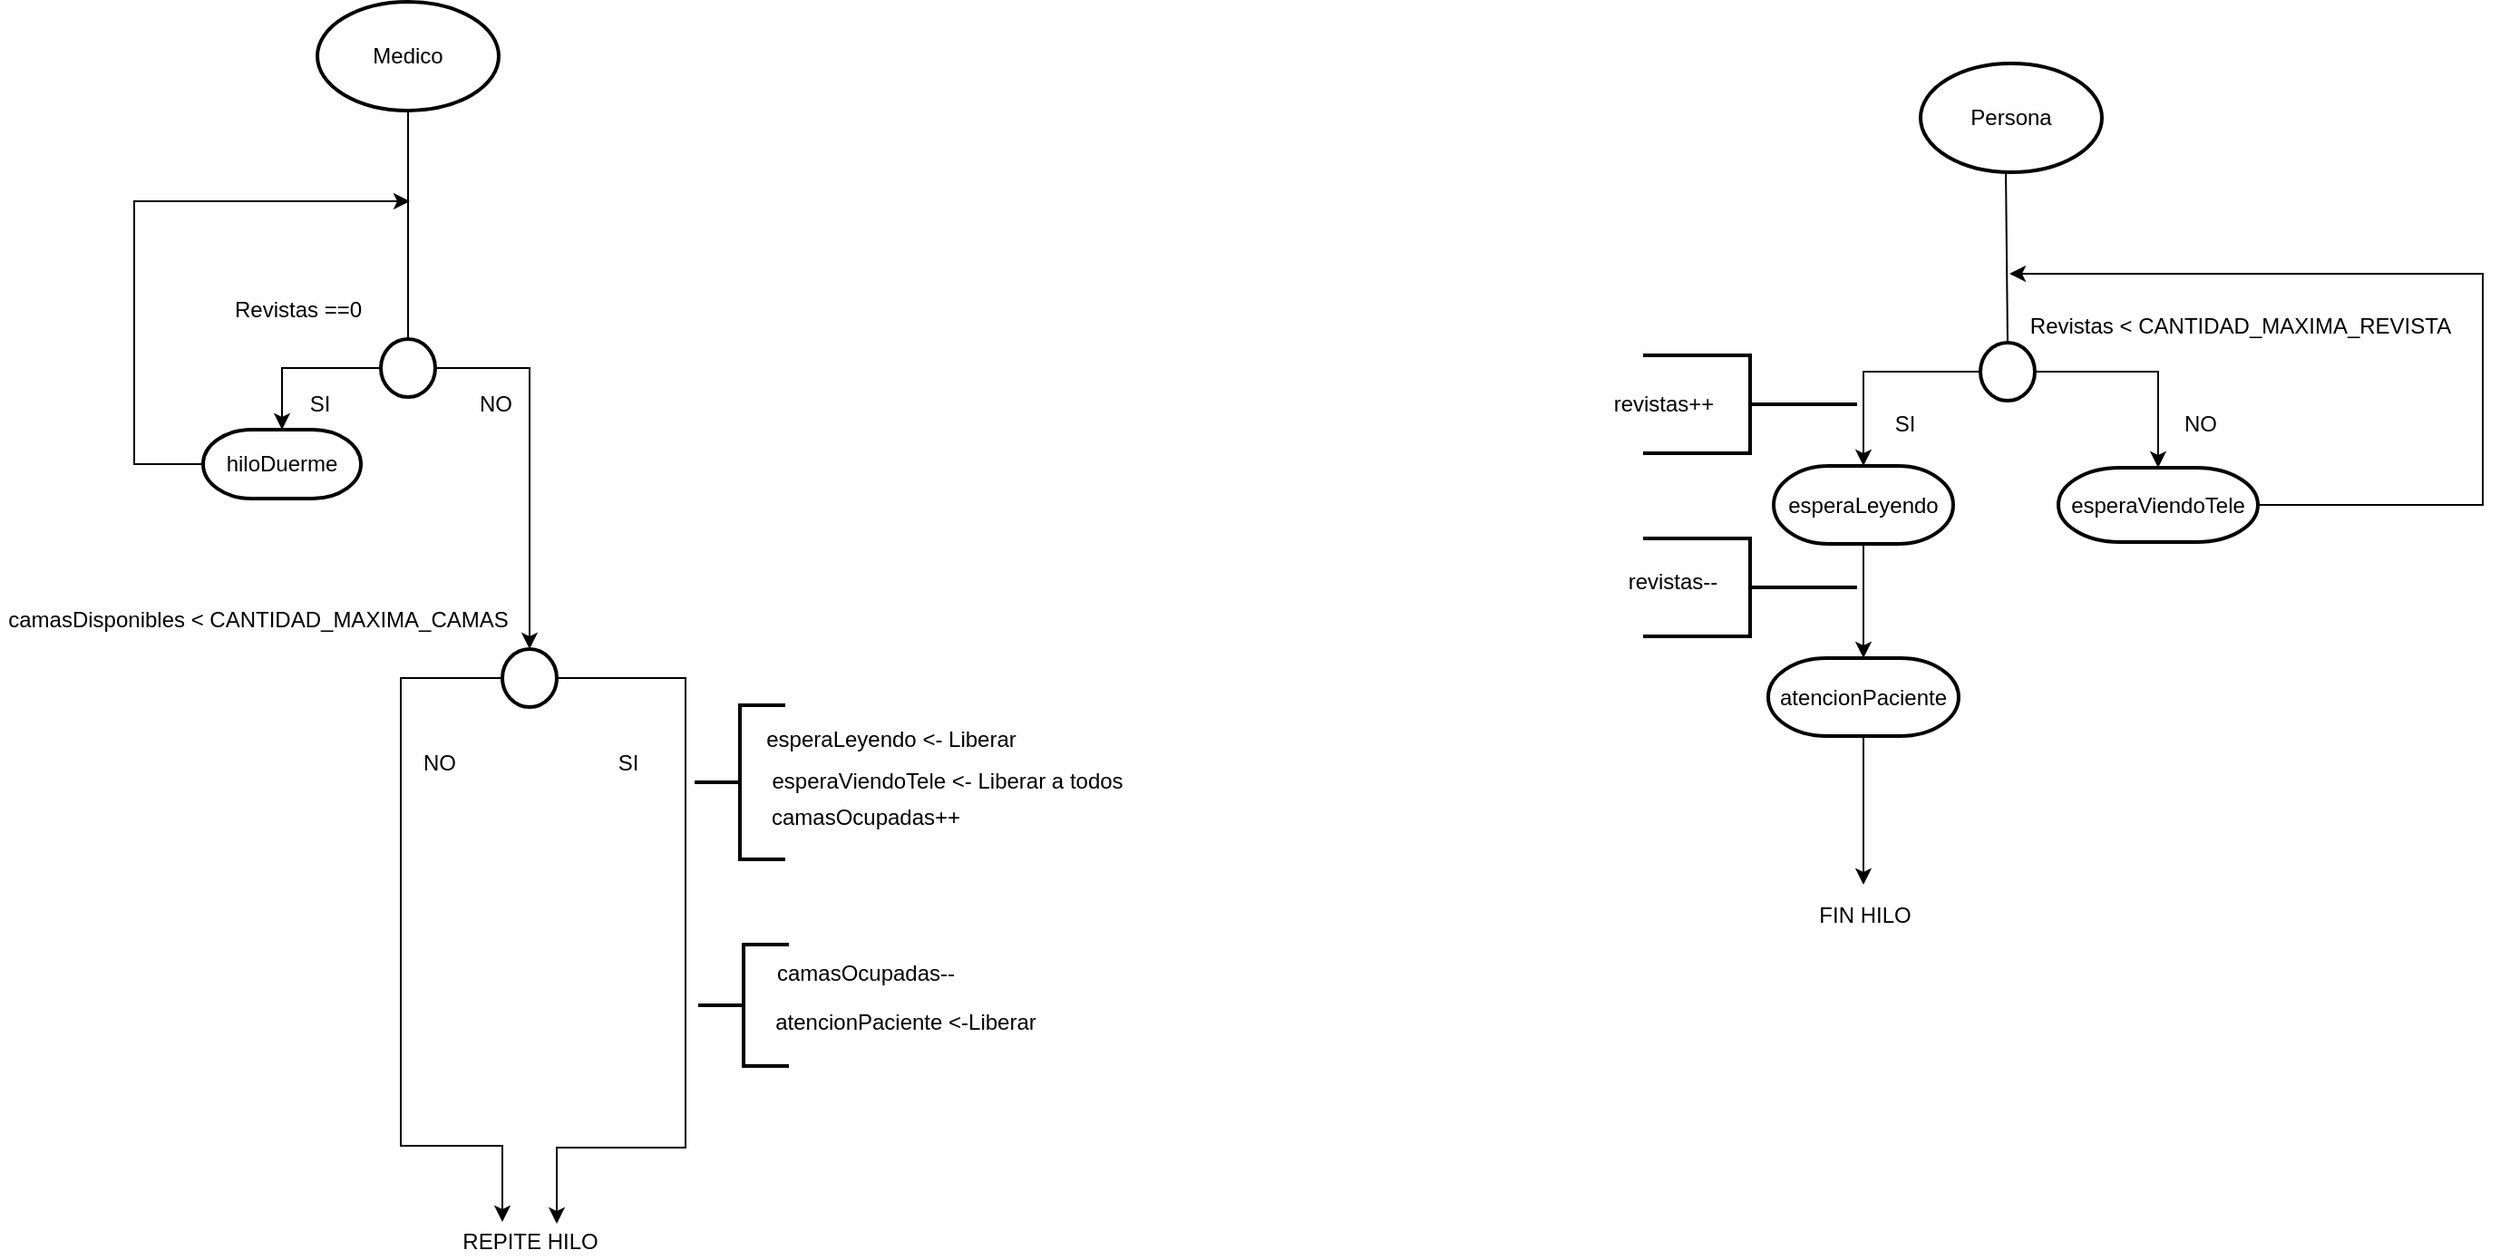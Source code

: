 <mxfile version="13.0.3" type="device"><diagram id="q8yakIHKRJzBzDnk7RyU" name="Page-1"><mxGraphModel dx="1108" dy="544" grid="0" gridSize="10" guides="1" tooltips="1" connect="1" arrows="1" fold="1" page="1" pageScale="1" pageWidth="827" pageHeight="1169" math="0" shadow="0"><root><mxCell id="0"/><mxCell id="1" parent="0"/><mxCell id="4EXd-aZQMXsXui0e0bat-5" value="" style="endArrow=none;html=1;entryX=0.5;entryY=0;entryDx=0;entryDy=0;entryPerimeter=0;" edge="1" parent="1" target="4EXd-aZQMXsXui0e0bat-6"><mxGeometry width="50" height="50" relative="1" as="geometry"><mxPoint x="1116" y="157" as="sourcePoint"/><mxPoint x="1116" y="314" as="targetPoint"/></mxGeometry></mxCell><mxCell id="4EXd-aZQMXsXui0e0bat-24" style="edgeStyle=orthogonalEdgeStyle;rounded=0;orthogonalLoop=1;jettySize=auto;html=1;entryX=0.5;entryY=0;entryDx=0;entryDy=0;entryPerimeter=0;" edge="1" parent="1" source="4EXd-aZQMXsXui0e0bat-6" target="4EXd-aZQMXsXui0e0bat-28"><mxGeometry relative="1" as="geometry"><mxPoint x="1038.5" y="386.833" as="targetPoint"/></mxGeometry></mxCell><mxCell id="4EXd-aZQMXsXui0e0bat-25" style="edgeStyle=orthogonalEdgeStyle;rounded=0;orthogonalLoop=1;jettySize=auto;html=1;entryX=0.5;entryY=0;entryDx=0;entryDy=0;entryPerimeter=0;" edge="1" parent="1" source="4EXd-aZQMXsXui0e0bat-6" target="4EXd-aZQMXsXui0e0bat-29"><mxGeometry relative="1" as="geometry"><mxPoint x="1200.167" y="384.333" as="targetPoint"/></mxGeometry></mxCell><mxCell id="4EXd-aZQMXsXui0e0bat-6" value="" style="strokeWidth=2;html=1;shape=mxgraph.flowchart.start_2;whiteSpace=wrap;" vertex="1" parent="1"><mxGeometry x="1102" y="253" width="30" height="32" as="geometry"/></mxCell><mxCell id="4EXd-aZQMXsXui0e0bat-15" value="Persona" style="strokeWidth=2;html=1;shape=mxgraph.flowchart.start_1;whiteSpace=wrap;" vertex="1" parent="1"><mxGeometry x="1069" y="99" width="100" height="60" as="geometry"/></mxCell><mxCell id="4EXd-aZQMXsXui0e0bat-23" value="Revistas &amp;lt; CANTIDAD_MAXIMA_REVISTA" style="text;html=1;align=center;verticalAlign=middle;resizable=0;points=[];autosize=1;" vertex="1" parent="1"><mxGeometry x="1127" y="235" width="235" height="18" as="geometry"/></mxCell><mxCell id="4EXd-aZQMXsXui0e0bat-26" value="SI" style="text;html=1;align=center;verticalAlign=middle;resizable=0;points=[];autosize=1;" vertex="1" parent="1"><mxGeometry x="1049" y="289" width="21" height="18" as="geometry"/></mxCell><mxCell id="4EXd-aZQMXsXui0e0bat-27" value="NO" style="text;html=1;align=center;verticalAlign=middle;resizable=0;points=[];autosize=1;" vertex="1" parent="1"><mxGeometry x="1209" y="289" width="28" height="18" as="geometry"/></mxCell><mxCell id="4EXd-aZQMXsXui0e0bat-62" style="edgeStyle=orthogonalEdgeStyle;rounded=0;orthogonalLoop=1;jettySize=auto;html=1;entryX=0.5;entryY=0;entryDx=0;entryDy=0;entryPerimeter=0;" edge="1" parent="1" source="4EXd-aZQMXsXui0e0bat-28" target="4EXd-aZQMXsXui0e0bat-61"><mxGeometry relative="1" as="geometry"/></mxCell><mxCell id="4EXd-aZQMXsXui0e0bat-28" value="esperaLeyendo" style="strokeWidth=2;html=1;shape=mxgraph.flowchart.terminator;whiteSpace=wrap;" vertex="1" parent="1"><mxGeometry x="988" y="321" width="99" height="43" as="geometry"/></mxCell><mxCell id="4EXd-aZQMXsXui0e0bat-43" style="edgeStyle=orthogonalEdgeStyle;rounded=0;orthogonalLoop=1;jettySize=auto;html=1;" edge="1" parent="1" source="4EXd-aZQMXsXui0e0bat-29"><mxGeometry relative="1" as="geometry"><mxPoint x="1118" y="215" as="targetPoint"/><Array as="points"><mxPoint x="1379" y="343"/><mxPoint x="1379" y="215"/><mxPoint x="1118" y="215"/></Array></mxGeometry></mxCell><mxCell id="4EXd-aZQMXsXui0e0bat-29" value="esperaViendoTele" style="strokeWidth=2;html=1;shape=mxgraph.flowchart.terminator;whiteSpace=wrap;" vertex="1" parent="1"><mxGeometry x="1145" y="322" width="110" height="41" as="geometry"/></mxCell><mxCell id="4EXd-aZQMXsXui0e0bat-31" value="" style="endArrow=none;html=1;exitX=0.5;exitY=1;exitDx=0;exitDy=0;exitPerimeter=0;" edge="1" source="4EXd-aZQMXsXui0e0bat-34" target="4EXd-aZQMXsXui0e0bat-35" parent="1"><mxGeometry width="50" height="50" relative="1" as="geometry"><mxPoint x="235" y="124" as="sourcePoint"/><mxPoint x="235" y="264" as="targetPoint"/></mxGeometry></mxCell><mxCell id="4EXd-aZQMXsXui0e0bat-32" value="Text" style="edgeLabel;html=1;align=center;verticalAlign=middle;resizable=0;points=[];" vertex="1" connectable="0" parent="4EXd-aZQMXsXui0e0bat-31"><mxGeometry x="-0.331" y="2" relative="1" as="geometry"><mxPoint x="-17" y="-72.83" as="offset"/></mxGeometry></mxCell><mxCell id="4EXd-aZQMXsXui0e0bat-33" value="Revistas ==0" style="text;html=1;align=center;verticalAlign=middle;resizable=0;points=[];autosize=1;" vertex="1" parent="1"><mxGeometry x="133" y="226" width="82" height="18" as="geometry"/></mxCell><mxCell id="4EXd-aZQMXsXui0e0bat-34" value="Medico" style="strokeWidth=2;html=1;shape=mxgraph.flowchart.start_1;whiteSpace=wrap;" vertex="1" parent="1"><mxGeometry x="185" y="65" width="100" height="60" as="geometry"/></mxCell><mxCell id="4EXd-aZQMXsXui0e0bat-36" style="edgeStyle=orthogonalEdgeStyle;rounded=0;orthogonalLoop=1;jettySize=auto;html=1;entryX=0.5;entryY=0;entryDx=0;entryDy=0;entryPerimeter=0;" edge="1" parent="1" source="4EXd-aZQMXsXui0e0bat-35" target="4EXd-aZQMXsXui0e0bat-49"><mxGeometry relative="1" as="geometry"><mxPoint x="304" y="427" as="targetPoint"/></mxGeometry></mxCell><mxCell id="4EXd-aZQMXsXui0e0bat-37" style="edgeStyle=orthogonalEdgeStyle;rounded=0;orthogonalLoop=1;jettySize=auto;html=1;" edge="1" parent="1" source="4EXd-aZQMXsXui0e0bat-35" target="4EXd-aZQMXsXui0e0bat-38"><mxGeometry relative="1" as="geometry"><mxPoint x="170.333" y="361.167" as="targetPoint"/></mxGeometry></mxCell><mxCell id="4EXd-aZQMXsXui0e0bat-35" value="" style="strokeWidth=2;html=1;shape=mxgraph.flowchart.start_2;whiteSpace=wrap;" vertex="1" parent="1"><mxGeometry x="220" y="251" width="30" height="32" as="geometry"/></mxCell><mxCell id="4EXd-aZQMXsXui0e0bat-42" style="edgeStyle=orthogonalEdgeStyle;rounded=0;orthogonalLoop=1;jettySize=auto;html=1;" edge="1" parent="1" source="4EXd-aZQMXsXui0e0bat-38"><mxGeometry relative="1" as="geometry"><mxPoint x="236" y="175" as="targetPoint"/><Array as="points"><mxPoint x="84" y="320"/><mxPoint x="84" y="175"/></Array></mxGeometry></mxCell><mxCell id="4EXd-aZQMXsXui0e0bat-38" value="hiloDuerme" style="strokeWidth=2;html=1;shape=mxgraph.flowchart.terminator;whiteSpace=wrap;" vertex="1" parent="1"><mxGeometry x="122" y="301" width="87" height="38" as="geometry"/></mxCell><mxCell id="4EXd-aZQMXsXui0e0bat-40" value="SI" style="text;html=1;align=center;verticalAlign=middle;resizable=0;points=[];autosize=1;" vertex="1" parent="1"><mxGeometry x="175" y="278" width="21" height="18" as="geometry"/></mxCell><mxCell id="4EXd-aZQMXsXui0e0bat-41" value="NO" style="text;html=1;align=center;verticalAlign=middle;resizable=0;points=[];autosize=1;" vertex="1" parent="1"><mxGeometry x="269" y="278" width="28" height="18" as="geometry"/></mxCell><mxCell id="4EXd-aZQMXsXui0e0bat-48" value="" style="group" vertex="1" connectable="0" parent="1"><mxGeometry x="393" y="453" width="244" height="100" as="geometry"/></mxCell><mxCell id="4EXd-aZQMXsXui0e0bat-44" value="" style="strokeWidth=2;html=1;shape=mxgraph.flowchart.annotation_2;align=left;labelPosition=right;pointerEvents=1;" vertex="1" parent="4EXd-aZQMXsXui0e0bat-48"><mxGeometry width="50" height="85" as="geometry"/></mxCell><mxCell id="4EXd-aZQMXsXui0e0bat-45" value="esperaLeyendo &amp;lt;- Liberar" style="text;html=1;align=center;verticalAlign=middle;resizable=0;points=[];autosize=1;" vertex="1" parent="4EXd-aZQMXsXui0e0bat-48"><mxGeometry x="32" y="10" width="152" height="18" as="geometry"/></mxCell><mxCell id="4EXd-aZQMXsXui0e0bat-46" value="esperaViendoTele &amp;lt;- Liberar a todos" style="text;html=1;align=center;verticalAlign=middle;resizable=0;points=[];autosize=1;" vertex="1" parent="4EXd-aZQMXsXui0e0bat-48"><mxGeometry x="34" y="33" width="210" height="18" as="geometry"/></mxCell><mxCell id="4EXd-aZQMXsXui0e0bat-47" value="camasOcupadas++" style="text;html=1;align=center;verticalAlign=middle;resizable=0;points=[];autosize=1;" vertex="1" parent="4EXd-aZQMXsXui0e0bat-48"><mxGeometry x="34" y="53" width="119" height="18" as="geometry"/></mxCell><mxCell id="4EXd-aZQMXsXui0e0bat-52" style="edgeStyle=orthogonalEdgeStyle;rounded=0;orthogonalLoop=1;jettySize=auto;html=1;" edge="1" parent="1" source="4EXd-aZQMXsXui0e0bat-49"><mxGeometry relative="1" as="geometry"><mxPoint x="317" y="739" as="targetPoint"/><Array as="points"><mxPoint x="388" y="438"/><mxPoint x="388" y="697"/></Array></mxGeometry></mxCell><mxCell id="4EXd-aZQMXsXui0e0bat-65" style="edgeStyle=orthogonalEdgeStyle;rounded=0;orthogonalLoop=1;jettySize=auto;html=1;" edge="1" parent="1" source="4EXd-aZQMXsXui0e0bat-49"><mxGeometry relative="1" as="geometry"><mxPoint x="287" y="738" as="targetPoint"/><Array as="points"><mxPoint x="231" y="438"/><mxPoint x="231" y="696"/></Array></mxGeometry></mxCell><mxCell id="4EXd-aZQMXsXui0e0bat-49" value="" style="strokeWidth=2;html=1;shape=mxgraph.flowchart.start_2;whiteSpace=wrap;" vertex="1" parent="1"><mxGeometry x="287" y="422" width="30" height="32" as="geometry"/></mxCell><mxCell id="4EXd-aZQMXsXui0e0bat-50" value="camasDisponibles &amp;lt; CANTIDAD_MAXIMA_CAMAS" style="text;html=1;align=center;verticalAlign=middle;resizable=0;points=[];autosize=1;" vertex="1" parent="1"><mxGeometry x="10" y="397" width="284" height="18" as="geometry"/></mxCell><mxCell id="4EXd-aZQMXsXui0e0bat-51" value="SI&lt;br&gt;" style="text;html=1;align=center;verticalAlign=middle;resizable=0;points=[];autosize=1;" vertex="1" parent="1"><mxGeometry x="345" y="476" width="21" height="18" as="geometry"/></mxCell><mxCell id="4EXd-aZQMXsXui0e0bat-55" value="" style="group" vertex="1" connectable="0" parent="1"><mxGeometry x="395" y="585" width="244" height="68" as="geometry"/></mxCell><mxCell id="4EXd-aZQMXsXui0e0bat-56" value="" style="strokeWidth=2;html=1;shape=mxgraph.flowchart.annotation_2;align=left;labelPosition=right;pointerEvents=1;" vertex="1" parent="4EXd-aZQMXsXui0e0bat-55"><mxGeometry width="50" height="67" as="geometry"/></mxCell><mxCell id="4EXd-aZQMXsXui0e0bat-59" value="camasOcupadas--" style="text;html=1;align=center;verticalAlign=middle;resizable=0;points=[];autosize=1;" vertex="1" parent="4EXd-aZQMXsXui0e0bat-55"><mxGeometry x="35" y="7.37" width="113" height="18" as="geometry"/></mxCell><mxCell id="4EXd-aZQMXsXui0e0bat-60" value="atencionPaciente &amp;lt;-Liberar" style="text;html=1;align=center;verticalAlign=middle;resizable=0;points=[];autosize=1;" vertex="1" parent="4EXd-aZQMXsXui0e0bat-55"><mxGeometry x="35" y="34" width="158" height="18" as="geometry"/></mxCell><mxCell id="4EXd-aZQMXsXui0e0bat-63" style="edgeStyle=orthogonalEdgeStyle;rounded=0;orthogonalLoop=1;jettySize=auto;html=1;" edge="1" parent="1" source="4EXd-aZQMXsXui0e0bat-61"><mxGeometry relative="1" as="geometry"><mxPoint x="1037.5" y="552" as="targetPoint"/></mxGeometry></mxCell><mxCell id="4EXd-aZQMXsXui0e0bat-61" value="atencionPaciente" style="strokeWidth=2;html=1;shape=mxgraph.flowchart.terminator;whiteSpace=wrap;" vertex="1" parent="1"><mxGeometry x="985" y="427" width="105" height="43" as="geometry"/></mxCell><mxCell id="4EXd-aZQMXsXui0e0bat-64" value="FIN HILO" style="text;html=1;align=center;verticalAlign=middle;resizable=0;points=[];autosize=1;" vertex="1" parent="1"><mxGeometry x="1007.5" y="560" width="60" height="18" as="geometry"/></mxCell><mxCell id="4EXd-aZQMXsXui0e0bat-66" value="REPITE HILO" style="text;html=1;align=center;verticalAlign=middle;resizable=0;points=[];autosize=1;" vertex="1" parent="1"><mxGeometry x="260" y="740" width="84" height="18" as="geometry"/></mxCell><mxCell id="4EXd-aZQMXsXui0e0bat-67" value="NO" style="text;html=1;align=center;verticalAlign=middle;resizable=0;points=[];autosize=1;" vertex="1" parent="1"><mxGeometry x="238" y="476" width="28" height="18" as="geometry"/></mxCell><mxCell id="4EXd-aZQMXsXui0e0bat-68" value="" style="strokeWidth=2;html=1;shape=mxgraph.flowchart.annotation_2;align=left;labelPosition=right;pointerEvents=1;rotation=-180;" vertex="1" parent="1"><mxGeometry x="916" y="260" width="118" height="54" as="geometry"/></mxCell><mxCell id="4EXd-aZQMXsXui0e0bat-69" value="revistas++" style="text;html=1;align=center;verticalAlign=middle;resizable=0;points=[];autosize=1;" vertex="1" parent="1"><mxGeometry x="893" y="278" width="67" height="18" as="geometry"/></mxCell><mxCell id="4EXd-aZQMXsXui0e0bat-70" value="" style="strokeWidth=2;html=1;shape=mxgraph.flowchart.annotation_2;align=left;labelPosition=right;pointerEvents=1;rotation=-180;" vertex="1" parent="1"><mxGeometry x="916" y="361" width="118" height="54" as="geometry"/></mxCell><mxCell id="4EXd-aZQMXsXui0e0bat-71" value="revistas--" style="text;html=1;align=center;verticalAlign=middle;resizable=0;points=[];autosize=1;" vertex="1" parent="1"><mxGeometry x="901" y="376" width="61" height="18" as="geometry"/></mxCell></root></mxGraphModel></diagram></mxfile>